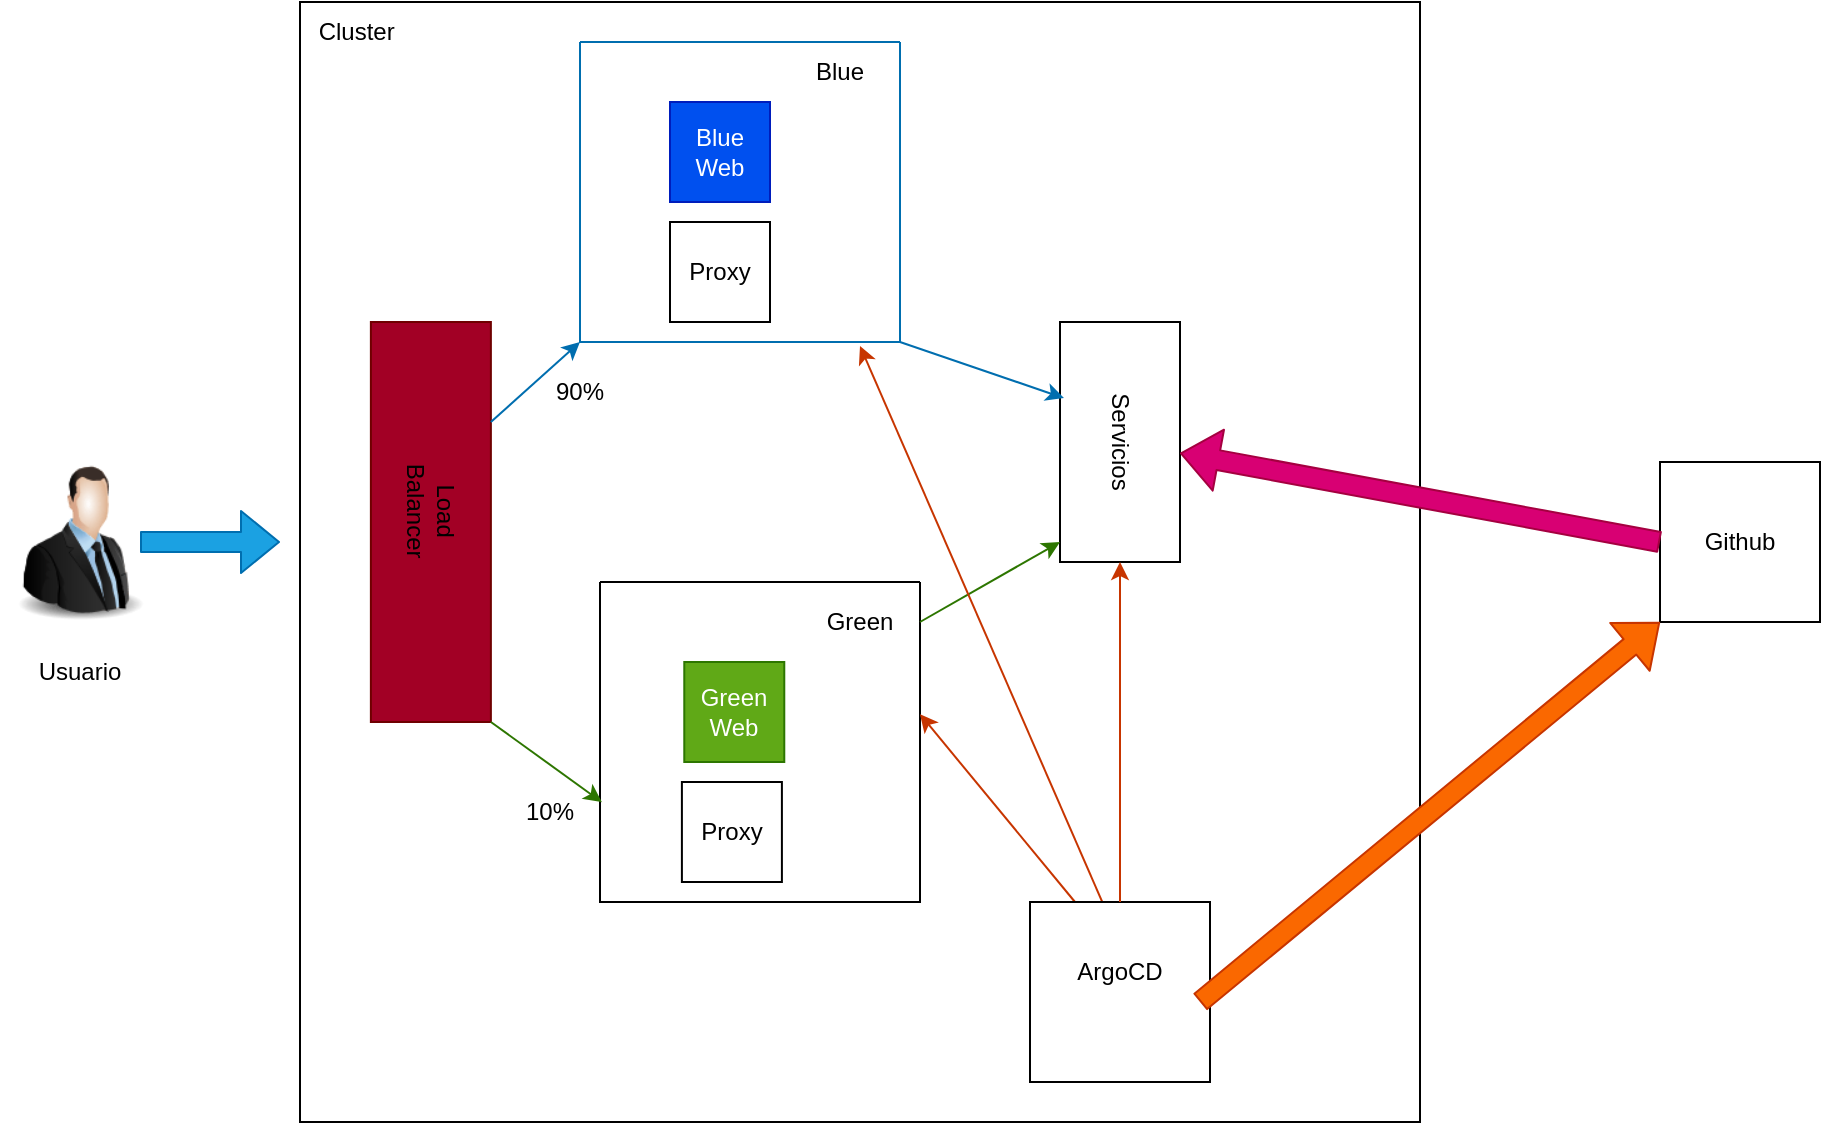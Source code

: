 <mxfile><diagram id="qqXmrxP4mrZXpgXf3L5D" name="Page-1"><mxGraphModel dx="1130" dy="825" grid="1" gridSize="10" guides="1" tooltips="1" connect="1" arrows="1" fold="1" page="1" pageScale="1" pageWidth="850" pageHeight="1100" math="0" shadow="0"><root><mxCell id="0"/><mxCell id="1" parent="0"/><mxCell id="3" value="" style="shape=flexArrow;endArrow=classic;html=1;fillColor=#1ba1e2;strokeColor=#006EAF;" parent="1" edge="1"><mxGeometry width="50" height="50" relative="1" as="geometry"><mxPoint x="90" y="410" as="sourcePoint"/><mxPoint x="160" y="410" as="targetPoint"/></mxGeometry></mxCell><mxCell id="12" value="" style="image;html=1;image=img/lib/clip_art/people/Suit_Man_128x128.png" parent="1" vertex="1"><mxGeometry x="20" y="370" width="80" height="80" as="geometry"/></mxCell><mxCell id="13" value="Usuario" style="text;html=1;strokeColor=none;fillColor=none;align=center;verticalAlign=middle;whiteSpace=wrap;rounded=0;" parent="1" vertex="1"><mxGeometry x="30" y="460" width="60" height="30" as="geometry"/></mxCell><mxCell id="34" value="" style="whiteSpace=wrap;html=1;aspect=fixed;" parent="1" vertex="1"><mxGeometry x="170" y="140" width="560" height="560" as="geometry"/></mxCell><mxCell id="35" value="Cluster&amp;nbsp;" style="text;html=1;strokeColor=none;fillColor=none;align=center;verticalAlign=middle;whiteSpace=wrap;rounded=0;" parent="1" vertex="1"><mxGeometry x="170" y="140" width="60" height="30" as="geometry"/></mxCell><mxCell id="36" value="" style="shape=image;verticalLabelPosition=bottom;labelBackgroundColor=default;verticalAlign=top;aspect=fixed;imageAspect=0;image=https://upload.wikimedia.org/wikipedia/commons/thumb/3/39/Kubernetes_logo_without_workmark.svg/2109px-Kubernetes_logo_without_workmark.svg.png;" parent="1" vertex="1"><mxGeometry x="220" y="140" width="30.89" height="30" as="geometry"/></mxCell><mxCell id="37" value="" style="rounded=0;whiteSpace=wrap;html=1;rotation=90;fillColor=#a20025;fontColor=#ffffff;strokeColor=#6F0000;" parent="1" vertex="1"><mxGeometry x="135.44" y="370" width="200" height="60" as="geometry"/></mxCell><mxCell id="38" value="Load Balancer" style="text;html=1;strokeColor=none;fillColor=none;align=center;verticalAlign=middle;whiteSpace=wrap;rounded=0;rotation=90;" parent="1" vertex="1"><mxGeometry x="205.44" y="380" width="60" height="30" as="geometry"/></mxCell><mxCell id="17" value="Blue Web" style="whiteSpace=wrap;html=1;aspect=fixed;fillColor=#0050ef;fontColor=#ffffff;strokeColor=#001DBC;" parent="1" vertex="1"><mxGeometry x="355" y="190" width="50" height="50" as="geometry"/></mxCell><mxCell id="23" value="" style="shape=image;verticalLabelPosition=bottom;labelBackgroundColor=default;verticalAlign=top;aspect=fixed;imageAspect=0;image=https://cdn.icon-icons.com/icons2/2699/PNG/512/docker_official_logo_icon_169250.png;" parent="1" vertex="1"><mxGeometry x="362.14" y="160" width="35.72" height="30" as="geometry"/></mxCell><mxCell id="47" value="Proxy" style="whiteSpace=wrap;html=1;aspect=fixed;" parent="1" vertex="1"><mxGeometry x="355" y="250" width="50" height="50" as="geometry"/></mxCell><mxCell id="51" value="" style="swimlane;startSize=0;fillColor=#1ba1e2;fontColor=#ffffff;strokeColor=#006EAF;" parent="1" vertex="1"><mxGeometry x="310" y="160" width="160" height="150" as="geometry"/></mxCell><mxCell id="52" value="" style="shape=image;verticalLabelPosition=bottom;labelBackgroundColor=default;verticalAlign=top;aspect=fixed;imageAspect=0;image=https://istio.io/img/logo.png;" parent="51" vertex="1"><mxGeometry x="100" y="100" width="30" height="30" as="geometry"/></mxCell><mxCell id="54" value="Blue" style="text;html=1;strokeColor=none;fillColor=none;align=center;verticalAlign=middle;whiteSpace=wrap;rounded=0;" parent="51" vertex="1"><mxGeometry x="100" width="60" height="30" as="geometry"/></mxCell><mxCell id="53" value="" style="shape=image;verticalLabelPosition=bottom;labelBackgroundColor=default;verticalAlign=top;aspect=fixed;imageAspect=0;image=https://istio.io/img/logo.png;" parent="1" vertex="1"><mxGeometry x="235.44" y="470" width="30" height="30" as="geometry"/></mxCell><mxCell id="56" value="" style="endArrow=classic;html=1;exitX=0.25;exitY=0;exitDx=0;exitDy=0;fillColor=#1ba1e2;strokeColor=#006EAF;" parent="1" source="37" edge="1"><mxGeometry width="50" height="50" relative="1" as="geometry"><mxPoint x="260" y="360" as="sourcePoint"/><mxPoint x="310" y="310" as="targetPoint"/></mxGeometry></mxCell><mxCell id="59" value="" style="swimlane;startSize=0;" parent="1" vertex="1"><mxGeometry x="320" y="430" width="160" height="160" as="geometry"/></mxCell><mxCell id="18" value="Green Web" style="whiteSpace=wrap;html=1;aspect=fixed;fillColor=#60a917;fontColor=#ffffff;strokeColor=#2D7600;" parent="59" vertex="1"><mxGeometry x="42.14" y="40" width="50" height="50" as="geometry"/></mxCell><mxCell id="61" value="Green" style="text;html=1;strokeColor=none;fillColor=none;align=center;verticalAlign=middle;whiteSpace=wrap;rounded=0;" parent="59" vertex="1"><mxGeometry x="100" y="5" width="60" height="30" as="geometry"/></mxCell><mxCell id="62" value="" style="shape=image;verticalLabelPosition=bottom;labelBackgroundColor=default;verticalAlign=top;aspect=fixed;imageAspect=0;image=https://istio.io/img/logo.png;" parent="59" vertex="1"><mxGeometry x="92.14" y="120" width="30" height="30" as="geometry"/></mxCell><mxCell id="24" value="" style="shape=image;verticalLabelPosition=bottom;labelBackgroundColor=default;verticalAlign=top;aspect=fixed;imageAspect=0;image=https://cdn.icon-icons.com/icons2/2699/PNG/512/docker_official_logo_icon_169250.png;" parent="1" vertex="1"><mxGeometry x="362.14" y="430" width="47.63" height="40" as="geometry"/></mxCell><mxCell id="60" value="Proxy" style="whiteSpace=wrap;html=1;aspect=fixed;" parent="1" vertex="1"><mxGeometry x="360.95" y="530" width="50" height="50" as="geometry"/></mxCell><mxCell id="63" value="" style="endArrow=classic;html=1;entryX=0.006;entryY=0.688;entryDx=0;entryDy=0;entryPerimeter=0;exitX=1;exitY=0;exitDx=0;exitDy=0;fillColor=#60a917;strokeColor=#2D7600;" parent="1" source="37" target="59" edge="1"><mxGeometry width="50" height="50" relative="1" as="geometry"><mxPoint x="270" y="510" as="sourcePoint"/><mxPoint x="310" y="460" as="targetPoint"/></mxGeometry></mxCell><mxCell id="64" value="90%" style="text;html=1;strokeColor=none;fillColor=none;align=center;verticalAlign=middle;whiteSpace=wrap;rounded=0;" parent="1" vertex="1"><mxGeometry x="280" y="320" width="60" height="30" as="geometry"/></mxCell><mxCell id="65" value="10%" style="text;html=1;strokeColor=none;fillColor=none;align=center;verticalAlign=middle;whiteSpace=wrap;rounded=0;" parent="1" vertex="1"><mxGeometry x="265" y="530" width="60" height="30" as="geometry"/></mxCell><mxCell id="66" value="Servicios" style="rounded=0;whiteSpace=wrap;html=1;rotation=90;" parent="1" vertex="1"><mxGeometry x="520" y="330" width="120" height="60" as="geometry"/></mxCell><mxCell id="68" value="" style="endArrow=classic;html=1;entryX=0.317;entryY=0.967;entryDx=0;entryDy=0;entryPerimeter=0;fillColor=#1ba1e2;strokeColor=#006EAF;" parent="1" target="66" edge="1"><mxGeometry width="50" height="50" relative="1" as="geometry"><mxPoint x="470" y="310" as="sourcePoint"/><mxPoint x="520" y="260" as="targetPoint"/></mxGeometry></mxCell><mxCell id="69" value="" style="endArrow=classic;html=1;exitX=1;exitY=0.5;exitDx=0;exitDy=0;fillColor=#60a917;strokeColor=#2D7600;" parent="1" source="61" edge="1"><mxGeometry width="50" height="50" relative="1" as="geometry"><mxPoint x="500" y="460" as="sourcePoint"/><mxPoint x="550" y="410" as="targetPoint"/></mxGeometry></mxCell><mxCell id="71" value="" style="shape=image;verticalLabelPosition=bottom;labelBackgroundColor=default;verticalAlign=top;aspect=fixed;imageAspect=0;image=https://upload.wikimedia.org/wikipedia/commons/thumb/3/39/Kubernetes_logo_without_workmark.svg/2109px-Kubernetes_logo_without_workmark.svg.png;" parent="1" vertex="1"><mxGeometry x="554.85" y="400" width="20.59" height="20" as="geometry"/></mxCell><mxCell id="72" value="" style="shape=image;verticalLabelPosition=bottom;labelBackgroundColor=default;verticalAlign=top;aspect=fixed;imageAspect=0;image=https://istio.io/img/logo.png;" parent="1" vertex="1"><mxGeometry x="555.44" y="310" width="20" height="20" as="geometry"/></mxCell><mxCell id="89" style="edgeStyle=none;html=1;exitX=0.25;exitY=0;exitDx=0;exitDy=0;entryX=1;entryY=0.413;entryDx=0;entryDy=0;entryPerimeter=0;fillColor=#fa6800;strokeColor=#C73500;" parent="1" source="77" target="59" edge="1"><mxGeometry relative="1" as="geometry"/></mxCell><mxCell id="90" style="edgeStyle=none;html=1;exitX=0.411;exitY=0.022;exitDx=0;exitDy=0;entryX=0.875;entryY=1.013;entryDx=0;entryDy=0;entryPerimeter=0;exitPerimeter=0;fillColor=#fa6800;strokeColor=#C73500;" parent="1" source="77" target="51" edge="1"><mxGeometry relative="1" as="geometry"/></mxCell><mxCell id="77" value="" style="whiteSpace=wrap;html=1;aspect=fixed;" parent="1" vertex="1"><mxGeometry x="535" y="590" width="90" height="90" as="geometry"/></mxCell><mxCell id="79" value="" style="endArrow=classic;html=1;exitX=0.5;exitY=0;exitDx=0;exitDy=0;entryX=1;entryY=0.5;entryDx=0;entryDy=0;fillColor=#fa6800;strokeColor=#C73500;" parent="1" source="77" target="66" edge="1"><mxGeometry width="50" height="50" relative="1" as="geometry"><mxPoint x="580" y="590" as="sourcePoint"/><mxPoint x="630" y="540" as="targetPoint"/></mxGeometry></mxCell><mxCell id="80" value="" style="shape=image;verticalLabelPosition=bottom;labelBackgroundColor=default;verticalAlign=top;aspect=fixed;imageAspect=0;image=https://raw.githubusercontent.com/oracle-devrel/devo.tutorials/main/assets/argo-icon-color-800.png;" parent="1" vertex="1"><mxGeometry x="560" y="640" width="40" height="40" as="geometry"/></mxCell><mxCell id="81" value="ArgoCD" style="text;html=1;strokeColor=none;fillColor=none;align=center;verticalAlign=middle;whiteSpace=wrap;rounded=0;" parent="1" vertex="1"><mxGeometry x="550" y="610" width="60" height="30" as="geometry"/></mxCell><mxCell id="82" value="Github" style="whiteSpace=wrap;html=1;aspect=fixed;" parent="1" vertex="1"><mxGeometry x="850" y="370" width="80" height="80" as="geometry"/></mxCell><mxCell id="84" value="" style="shape=image;verticalLabelPosition=bottom;labelBackgroundColor=default;verticalAlign=top;aspect=fixed;imageAspect=0;image=https://cdn-icons-png.flaticon.com/512/25/25231.png;" parent="1" vertex="1"><mxGeometry x="900" y="370" width="30" height="30" as="geometry"/></mxCell><mxCell id="87" value="" style="shape=flexArrow;endArrow=classic;html=1;exitX=0;exitY=0.5;exitDx=0;exitDy=0;fillColor=#d80073;strokeColor=#A50040;" parent="1" source="82" target="66" edge="1"><mxGeometry width="50" height="50" relative="1" as="geometry"><mxPoint x="820" y="410" as="sourcePoint"/><mxPoint x="800" y="370" as="targetPoint"/></mxGeometry></mxCell><mxCell id="88" value="" style="shape=flexArrow;endArrow=classic;html=1;entryX=0;entryY=1;entryDx=0;entryDy=0;fillColor=#fa6800;strokeColor=#C73500;" parent="1" target="82" edge="1"><mxGeometry width="50" height="50" relative="1" as="geometry"><mxPoint x="620" y="640" as="sourcePoint"/><mxPoint x="680" y="590" as="targetPoint"/></mxGeometry></mxCell></root></mxGraphModel></diagram></mxfile>